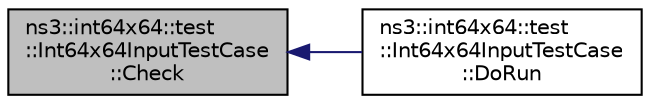 digraph "ns3::int64x64::test::Int64x64InputTestCase::Check"
{
  edge [fontname="Helvetica",fontsize="10",labelfontname="Helvetica",labelfontsize="10"];
  node [fontname="Helvetica",fontsize="10",shape=record];
  rankdir="LR";
  Node1 [label="ns3::int64x64::test\l::Int64x64InputTestCase\l::Check",height=0.2,width=0.4,color="black", fillcolor="grey75", style="filled", fontcolor="black"];
  Node1 -> Node2 [dir="back",color="midnightblue",fontsize="10",style="solid"];
  Node2 [label="ns3::int64x64::test\l::Int64x64InputTestCase\l::DoRun",height=0.2,width=0.4,color="black", fillcolor="white", style="filled",URL="$d4/d4e/classns3_1_1int64x64_1_1test_1_1Int64x64InputTestCase.html#a8f787a9fb69c16f27547e00521fd541c",tooltip="Implementation to actually run this TestCase. "];
}
